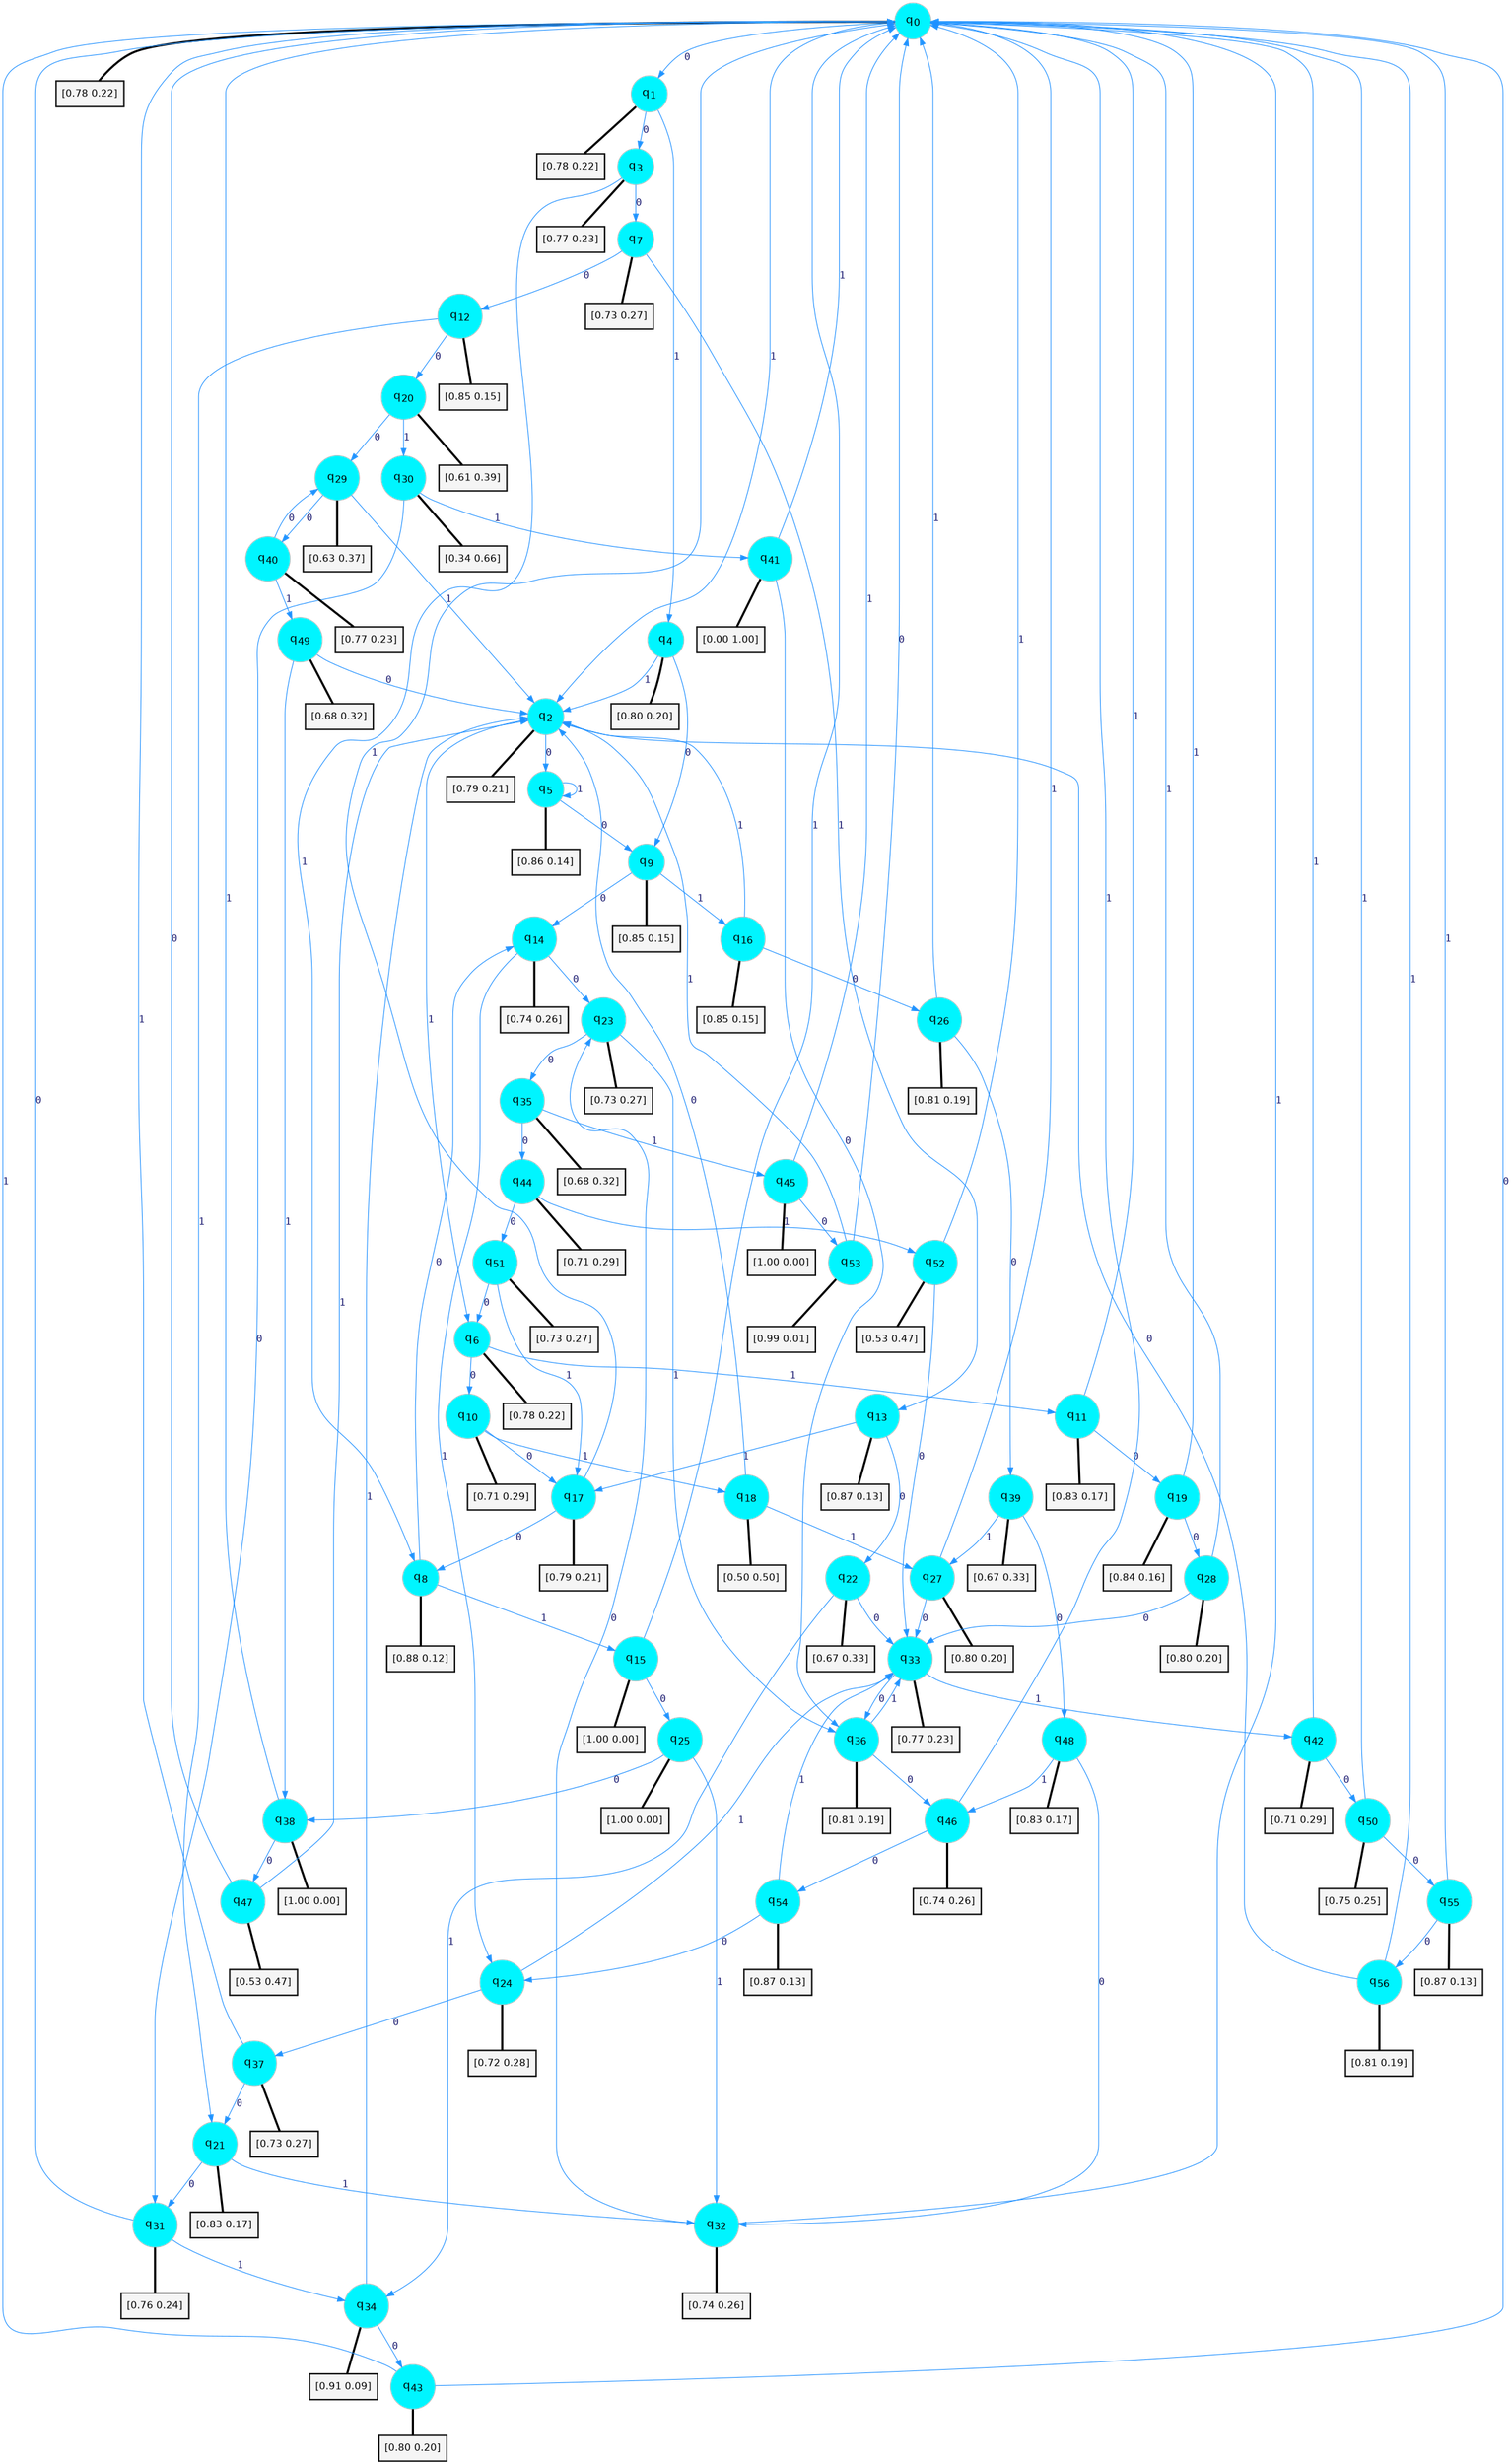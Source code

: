 digraph G {
graph [
bgcolor=transparent, dpi=300, rankdir=TD, size="40,25"];
node [
color=gray, fillcolor=turquoise1, fontcolor=black, fontname=Helvetica, fontsize=16, fontweight=bold, shape=circle, style=filled];
edge [
arrowsize=1, color=dodgerblue1, fontcolor=midnightblue, fontname=courier, fontweight=bold, penwidth=1, style=solid, weight=20];
0[label=<q<SUB>0</SUB>>];
1[label=<q<SUB>1</SUB>>];
2[label=<q<SUB>2</SUB>>];
3[label=<q<SUB>3</SUB>>];
4[label=<q<SUB>4</SUB>>];
5[label=<q<SUB>5</SUB>>];
6[label=<q<SUB>6</SUB>>];
7[label=<q<SUB>7</SUB>>];
8[label=<q<SUB>8</SUB>>];
9[label=<q<SUB>9</SUB>>];
10[label=<q<SUB>10</SUB>>];
11[label=<q<SUB>11</SUB>>];
12[label=<q<SUB>12</SUB>>];
13[label=<q<SUB>13</SUB>>];
14[label=<q<SUB>14</SUB>>];
15[label=<q<SUB>15</SUB>>];
16[label=<q<SUB>16</SUB>>];
17[label=<q<SUB>17</SUB>>];
18[label=<q<SUB>18</SUB>>];
19[label=<q<SUB>19</SUB>>];
20[label=<q<SUB>20</SUB>>];
21[label=<q<SUB>21</SUB>>];
22[label=<q<SUB>22</SUB>>];
23[label=<q<SUB>23</SUB>>];
24[label=<q<SUB>24</SUB>>];
25[label=<q<SUB>25</SUB>>];
26[label=<q<SUB>26</SUB>>];
27[label=<q<SUB>27</SUB>>];
28[label=<q<SUB>28</SUB>>];
29[label=<q<SUB>29</SUB>>];
30[label=<q<SUB>30</SUB>>];
31[label=<q<SUB>31</SUB>>];
32[label=<q<SUB>32</SUB>>];
33[label=<q<SUB>33</SUB>>];
34[label=<q<SUB>34</SUB>>];
35[label=<q<SUB>35</SUB>>];
36[label=<q<SUB>36</SUB>>];
37[label=<q<SUB>37</SUB>>];
38[label=<q<SUB>38</SUB>>];
39[label=<q<SUB>39</SUB>>];
40[label=<q<SUB>40</SUB>>];
41[label=<q<SUB>41</SUB>>];
42[label=<q<SUB>42</SUB>>];
43[label=<q<SUB>43</SUB>>];
44[label=<q<SUB>44</SUB>>];
45[label=<q<SUB>45</SUB>>];
46[label=<q<SUB>46</SUB>>];
47[label=<q<SUB>47</SUB>>];
48[label=<q<SUB>48</SUB>>];
49[label=<q<SUB>49</SUB>>];
50[label=<q<SUB>50</SUB>>];
51[label=<q<SUB>51</SUB>>];
52[label=<q<SUB>52</SUB>>];
53[label=<q<SUB>53</SUB>>];
54[label=<q<SUB>54</SUB>>];
55[label=<q<SUB>55</SUB>>];
56[label=<q<SUB>56</SUB>>];
57[label="[0.78 0.22]", shape=box,fontcolor=black, fontname=Helvetica, fontsize=14, penwidth=2, fillcolor=whitesmoke,color=black];
58[label="[0.78 0.22]", shape=box,fontcolor=black, fontname=Helvetica, fontsize=14, penwidth=2, fillcolor=whitesmoke,color=black];
59[label="[0.79 0.21]", shape=box,fontcolor=black, fontname=Helvetica, fontsize=14, penwidth=2, fillcolor=whitesmoke,color=black];
60[label="[0.77 0.23]", shape=box,fontcolor=black, fontname=Helvetica, fontsize=14, penwidth=2, fillcolor=whitesmoke,color=black];
61[label="[0.80 0.20]", shape=box,fontcolor=black, fontname=Helvetica, fontsize=14, penwidth=2, fillcolor=whitesmoke,color=black];
62[label="[0.86 0.14]", shape=box,fontcolor=black, fontname=Helvetica, fontsize=14, penwidth=2, fillcolor=whitesmoke,color=black];
63[label="[0.78 0.22]", shape=box,fontcolor=black, fontname=Helvetica, fontsize=14, penwidth=2, fillcolor=whitesmoke,color=black];
64[label="[0.73 0.27]", shape=box,fontcolor=black, fontname=Helvetica, fontsize=14, penwidth=2, fillcolor=whitesmoke,color=black];
65[label="[0.88 0.12]", shape=box,fontcolor=black, fontname=Helvetica, fontsize=14, penwidth=2, fillcolor=whitesmoke,color=black];
66[label="[0.85 0.15]", shape=box,fontcolor=black, fontname=Helvetica, fontsize=14, penwidth=2, fillcolor=whitesmoke,color=black];
67[label="[0.71 0.29]", shape=box,fontcolor=black, fontname=Helvetica, fontsize=14, penwidth=2, fillcolor=whitesmoke,color=black];
68[label="[0.83 0.17]", shape=box,fontcolor=black, fontname=Helvetica, fontsize=14, penwidth=2, fillcolor=whitesmoke,color=black];
69[label="[0.85 0.15]", shape=box,fontcolor=black, fontname=Helvetica, fontsize=14, penwidth=2, fillcolor=whitesmoke,color=black];
70[label="[0.87 0.13]", shape=box,fontcolor=black, fontname=Helvetica, fontsize=14, penwidth=2, fillcolor=whitesmoke,color=black];
71[label="[0.74 0.26]", shape=box,fontcolor=black, fontname=Helvetica, fontsize=14, penwidth=2, fillcolor=whitesmoke,color=black];
72[label="[1.00 0.00]", shape=box,fontcolor=black, fontname=Helvetica, fontsize=14, penwidth=2, fillcolor=whitesmoke,color=black];
73[label="[0.85 0.15]", shape=box,fontcolor=black, fontname=Helvetica, fontsize=14, penwidth=2, fillcolor=whitesmoke,color=black];
74[label="[0.79 0.21]", shape=box,fontcolor=black, fontname=Helvetica, fontsize=14, penwidth=2, fillcolor=whitesmoke,color=black];
75[label="[0.50 0.50]", shape=box,fontcolor=black, fontname=Helvetica, fontsize=14, penwidth=2, fillcolor=whitesmoke,color=black];
76[label="[0.84 0.16]", shape=box,fontcolor=black, fontname=Helvetica, fontsize=14, penwidth=2, fillcolor=whitesmoke,color=black];
77[label="[0.61 0.39]", shape=box,fontcolor=black, fontname=Helvetica, fontsize=14, penwidth=2, fillcolor=whitesmoke,color=black];
78[label="[0.83 0.17]", shape=box,fontcolor=black, fontname=Helvetica, fontsize=14, penwidth=2, fillcolor=whitesmoke,color=black];
79[label="[0.67 0.33]", shape=box,fontcolor=black, fontname=Helvetica, fontsize=14, penwidth=2, fillcolor=whitesmoke,color=black];
80[label="[0.73 0.27]", shape=box,fontcolor=black, fontname=Helvetica, fontsize=14, penwidth=2, fillcolor=whitesmoke,color=black];
81[label="[0.72 0.28]", shape=box,fontcolor=black, fontname=Helvetica, fontsize=14, penwidth=2, fillcolor=whitesmoke,color=black];
82[label="[1.00 0.00]", shape=box,fontcolor=black, fontname=Helvetica, fontsize=14, penwidth=2, fillcolor=whitesmoke,color=black];
83[label="[0.81 0.19]", shape=box,fontcolor=black, fontname=Helvetica, fontsize=14, penwidth=2, fillcolor=whitesmoke,color=black];
84[label="[0.80 0.20]", shape=box,fontcolor=black, fontname=Helvetica, fontsize=14, penwidth=2, fillcolor=whitesmoke,color=black];
85[label="[0.80 0.20]", shape=box,fontcolor=black, fontname=Helvetica, fontsize=14, penwidth=2, fillcolor=whitesmoke,color=black];
86[label="[0.63 0.37]", shape=box,fontcolor=black, fontname=Helvetica, fontsize=14, penwidth=2, fillcolor=whitesmoke,color=black];
87[label="[0.34 0.66]", shape=box,fontcolor=black, fontname=Helvetica, fontsize=14, penwidth=2, fillcolor=whitesmoke,color=black];
88[label="[0.76 0.24]", shape=box,fontcolor=black, fontname=Helvetica, fontsize=14, penwidth=2, fillcolor=whitesmoke,color=black];
89[label="[0.74 0.26]", shape=box,fontcolor=black, fontname=Helvetica, fontsize=14, penwidth=2, fillcolor=whitesmoke,color=black];
90[label="[0.77 0.23]", shape=box,fontcolor=black, fontname=Helvetica, fontsize=14, penwidth=2, fillcolor=whitesmoke,color=black];
91[label="[0.91 0.09]", shape=box,fontcolor=black, fontname=Helvetica, fontsize=14, penwidth=2, fillcolor=whitesmoke,color=black];
92[label="[0.68 0.32]", shape=box,fontcolor=black, fontname=Helvetica, fontsize=14, penwidth=2, fillcolor=whitesmoke,color=black];
93[label="[0.81 0.19]", shape=box,fontcolor=black, fontname=Helvetica, fontsize=14, penwidth=2, fillcolor=whitesmoke,color=black];
94[label="[0.73 0.27]", shape=box,fontcolor=black, fontname=Helvetica, fontsize=14, penwidth=2, fillcolor=whitesmoke,color=black];
95[label="[1.00 0.00]", shape=box,fontcolor=black, fontname=Helvetica, fontsize=14, penwidth=2, fillcolor=whitesmoke,color=black];
96[label="[0.67 0.33]", shape=box,fontcolor=black, fontname=Helvetica, fontsize=14, penwidth=2, fillcolor=whitesmoke,color=black];
97[label="[0.77 0.23]", shape=box,fontcolor=black, fontname=Helvetica, fontsize=14, penwidth=2, fillcolor=whitesmoke,color=black];
98[label="[0.00 1.00]", shape=box,fontcolor=black, fontname=Helvetica, fontsize=14, penwidth=2, fillcolor=whitesmoke,color=black];
99[label="[0.71 0.29]", shape=box,fontcolor=black, fontname=Helvetica, fontsize=14, penwidth=2, fillcolor=whitesmoke,color=black];
100[label="[0.80 0.20]", shape=box,fontcolor=black, fontname=Helvetica, fontsize=14, penwidth=2, fillcolor=whitesmoke,color=black];
101[label="[0.71 0.29]", shape=box,fontcolor=black, fontname=Helvetica, fontsize=14, penwidth=2, fillcolor=whitesmoke,color=black];
102[label="[1.00 0.00]", shape=box,fontcolor=black, fontname=Helvetica, fontsize=14, penwidth=2, fillcolor=whitesmoke,color=black];
103[label="[0.74 0.26]", shape=box,fontcolor=black, fontname=Helvetica, fontsize=14, penwidth=2, fillcolor=whitesmoke,color=black];
104[label="[0.53 0.47]", shape=box,fontcolor=black, fontname=Helvetica, fontsize=14, penwidth=2, fillcolor=whitesmoke,color=black];
105[label="[0.83 0.17]", shape=box,fontcolor=black, fontname=Helvetica, fontsize=14, penwidth=2, fillcolor=whitesmoke,color=black];
106[label="[0.68 0.32]", shape=box,fontcolor=black, fontname=Helvetica, fontsize=14, penwidth=2, fillcolor=whitesmoke,color=black];
107[label="[0.75 0.25]", shape=box,fontcolor=black, fontname=Helvetica, fontsize=14, penwidth=2, fillcolor=whitesmoke,color=black];
108[label="[0.73 0.27]", shape=box,fontcolor=black, fontname=Helvetica, fontsize=14, penwidth=2, fillcolor=whitesmoke,color=black];
109[label="[0.53 0.47]", shape=box,fontcolor=black, fontname=Helvetica, fontsize=14, penwidth=2, fillcolor=whitesmoke,color=black];
110[label="[0.99 0.01]", shape=box,fontcolor=black, fontname=Helvetica, fontsize=14, penwidth=2, fillcolor=whitesmoke,color=black];
111[label="[0.87 0.13]", shape=box,fontcolor=black, fontname=Helvetica, fontsize=14, penwidth=2, fillcolor=whitesmoke,color=black];
112[label="[0.87 0.13]", shape=box,fontcolor=black, fontname=Helvetica, fontsize=14, penwidth=2, fillcolor=whitesmoke,color=black];
113[label="[0.81 0.19]", shape=box,fontcolor=black, fontname=Helvetica, fontsize=14, penwidth=2, fillcolor=whitesmoke,color=black];
0->1 [label=0];
0->2 [label=1];
0->57 [arrowhead=none, penwidth=3,color=black];
1->3 [label=0];
1->4 [label=1];
1->58 [arrowhead=none, penwidth=3,color=black];
2->5 [label=0];
2->6 [label=1];
2->59 [arrowhead=none, penwidth=3,color=black];
3->7 [label=0];
3->8 [label=1];
3->60 [arrowhead=none, penwidth=3,color=black];
4->9 [label=0];
4->2 [label=1];
4->61 [arrowhead=none, penwidth=3,color=black];
5->9 [label=0];
5->5 [label=1];
5->62 [arrowhead=none, penwidth=3,color=black];
6->10 [label=0];
6->11 [label=1];
6->63 [arrowhead=none, penwidth=3,color=black];
7->12 [label=0];
7->13 [label=1];
7->64 [arrowhead=none, penwidth=3,color=black];
8->14 [label=0];
8->15 [label=1];
8->65 [arrowhead=none, penwidth=3,color=black];
9->14 [label=0];
9->16 [label=1];
9->66 [arrowhead=none, penwidth=3,color=black];
10->17 [label=0];
10->18 [label=1];
10->67 [arrowhead=none, penwidth=3,color=black];
11->19 [label=0];
11->0 [label=1];
11->68 [arrowhead=none, penwidth=3,color=black];
12->20 [label=0];
12->21 [label=1];
12->69 [arrowhead=none, penwidth=3,color=black];
13->22 [label=0];
13->17 [label=1];
13->70 [arrowhead=none, penwidth=3,color=black];
14->23 [label=0];
14->24 [label=1];
14->71 [arrowhead=none, penwidth=3,color=black];
15->25 [label=0];
15->0 [label=1];
15->72 [arrowhead=none, penwidth=3,color=black];
16->26 [label=0];
16->2 [label=1];
16->73 [arrowhead=none, penwidth=3,color=black];
17->8 [label=0];
17->0 [label=1];
17->74 [arrowhead=none, penwidth=3,color=black];
18->2 [label=0];
18->27 [label=1];
18->75 [arrowhead=none, penwidth=3,color=black];
19->28 [label=0];
19->0 [label=1];
19->76 [arrowhead=none, penwidth=3,color=black];
20->29 [label=0];
20->30 [label=1];
20->77 [arrowhead=none, penwidth=3,color=black];
21->31 [label=0];
21->32 [label=1];
21->78 [arrowhead=none, penwidth=3,color=black];
22->33 [label=0];
22->34 [label=1];
22->79 [arrowhead=none, penwidth=3,color=black];
23->35 [label=0];
23->36 [label=1];
23->80 [arrowhead=none, penwidth=3,color=black];
24->37 [label=0];
24->33 [label=1];
24->81 [arrowhead=none, penwidth=3,color=black];
25->38 [label=0];
25->32 [label=1];
25->82 [arrowhead=none, penwidth=3,color=black];
26->39 [label=0];
26->0 [label=1];
26->83 [arrowhead=none, penwidth=3,color=black];
27->33 [label=0];
27->0 [label=1];
27->84 [arrowhead=none, penwidth=3,color=black];
28->33 [label=0];
28->0 [label=1];
28->85 [arrowhead=none, penwidth=3,color=black];
29->40 [label=0];
29->2 [label=1];
29->86 [arrowhead=none, penwidth=3,color=black];
30->31 [label=0];
30->41 [label=1];
30->87 [arrowhead=none, penwidth=3,color=black];
31->0 [label=0];
31->34 [label=1];
31->88 [arrowhead=none, penwidth=3,color=black];
32->23 [label=0];
32->0 [label=1];
32->89 [arrowhead=none, penwidth=3,color=black];
33->36 [label=0];
33->42 [label=1];
33->90 [arrowhead=none, penwidth=3,color=black];
34->43 [label=0];
34->2 [label=1];
34->91 [arrowhead=none, penwidth=3,color=black];
35->44 [label=0];
35->45 [label=1];
35->92 [arrowhead=none, penwidth=3,color=black];
36->46 [label=0];
36->33 [label=1];
36->93 [arrowhead=none, penwidth=3,color=black];
37->21 [label=0];
37->0 [label=1];
37->94 [arrowhead=none, penwidth=3,color=black];
38->47 [label=0];
38->0 [label=1];
38->95 [arrowhead=none, penwidth=3,color=black];
39->48 [label=0];
39->27 [label=1];
39->96 [arrowhead=none, penwidth=3,color=black];
40->29 [label=0];
40->49 [label=1];
40->97 [arrowhead=none, penwidth=3,color=black];
41->36 [label=0];
41->0 [label=1];
41->98 [arrowhead=none, penwidth=3,color=black];
42->50 [label=0];
42->0 [label=1];
42->99 [arrowhead=none, penwidth=3,color=black];
43->0 [label=0];
43->0 [label=1];
43->100 [arrowhead=none, penwidth=3,color=black];
44->51 [label=0];
44->52 [label=1];
44->101 [arrowhead=none, penwidth=3,color=black];
45->53 [label=0];
45->0 [label=1];
45->102 [arrowhead=none, penwidth=3,color=black];
46->54 [label=0];
46->0 [label=1];
46->103 [arrowhead=none, penwidth=3,color=black];
47->0 [label=0];
47->2 [label=1];
47->104 [arrowhead=none, penwidth=3,color=black];
48->32 [label=0];
48->46 [label=1];
48->105 [arrowhead=none, penwidth=3,color=black];
49->2 [label=0];
49->38 [label=1];
49->106 [arrowhead=none, penwidth=3,color=black];
50->55 [label=0];
50->0 [label=1];
50->107 [arrowhead=none, penwidth=3,color=black];
51->6 [label=0];
51->17 [label=1];
51->108 [arrowhead=none, penwidth=3,color=black];
52->33 [label=0];
52->0 [label=1];
52->109 [arrowhead=none, penwidth=3,color=black];
53->0 [label=0];
53->2 [label=1];
53->110 [arrowhead=none, penwidth=3,color=black];
54->24 [label=0];
54->33 [label=1];
54->111 [arrowhead=none, penwidth=3,color=black];
55->56 [label=0];
55->0 [label=1];
55->112 [arrowhead=none, penwidth=3,color=black];
56->2 [label=0];
56->0 [label=1];
56->113 [arrowhead=none, penwidth=3,color=black];
}
